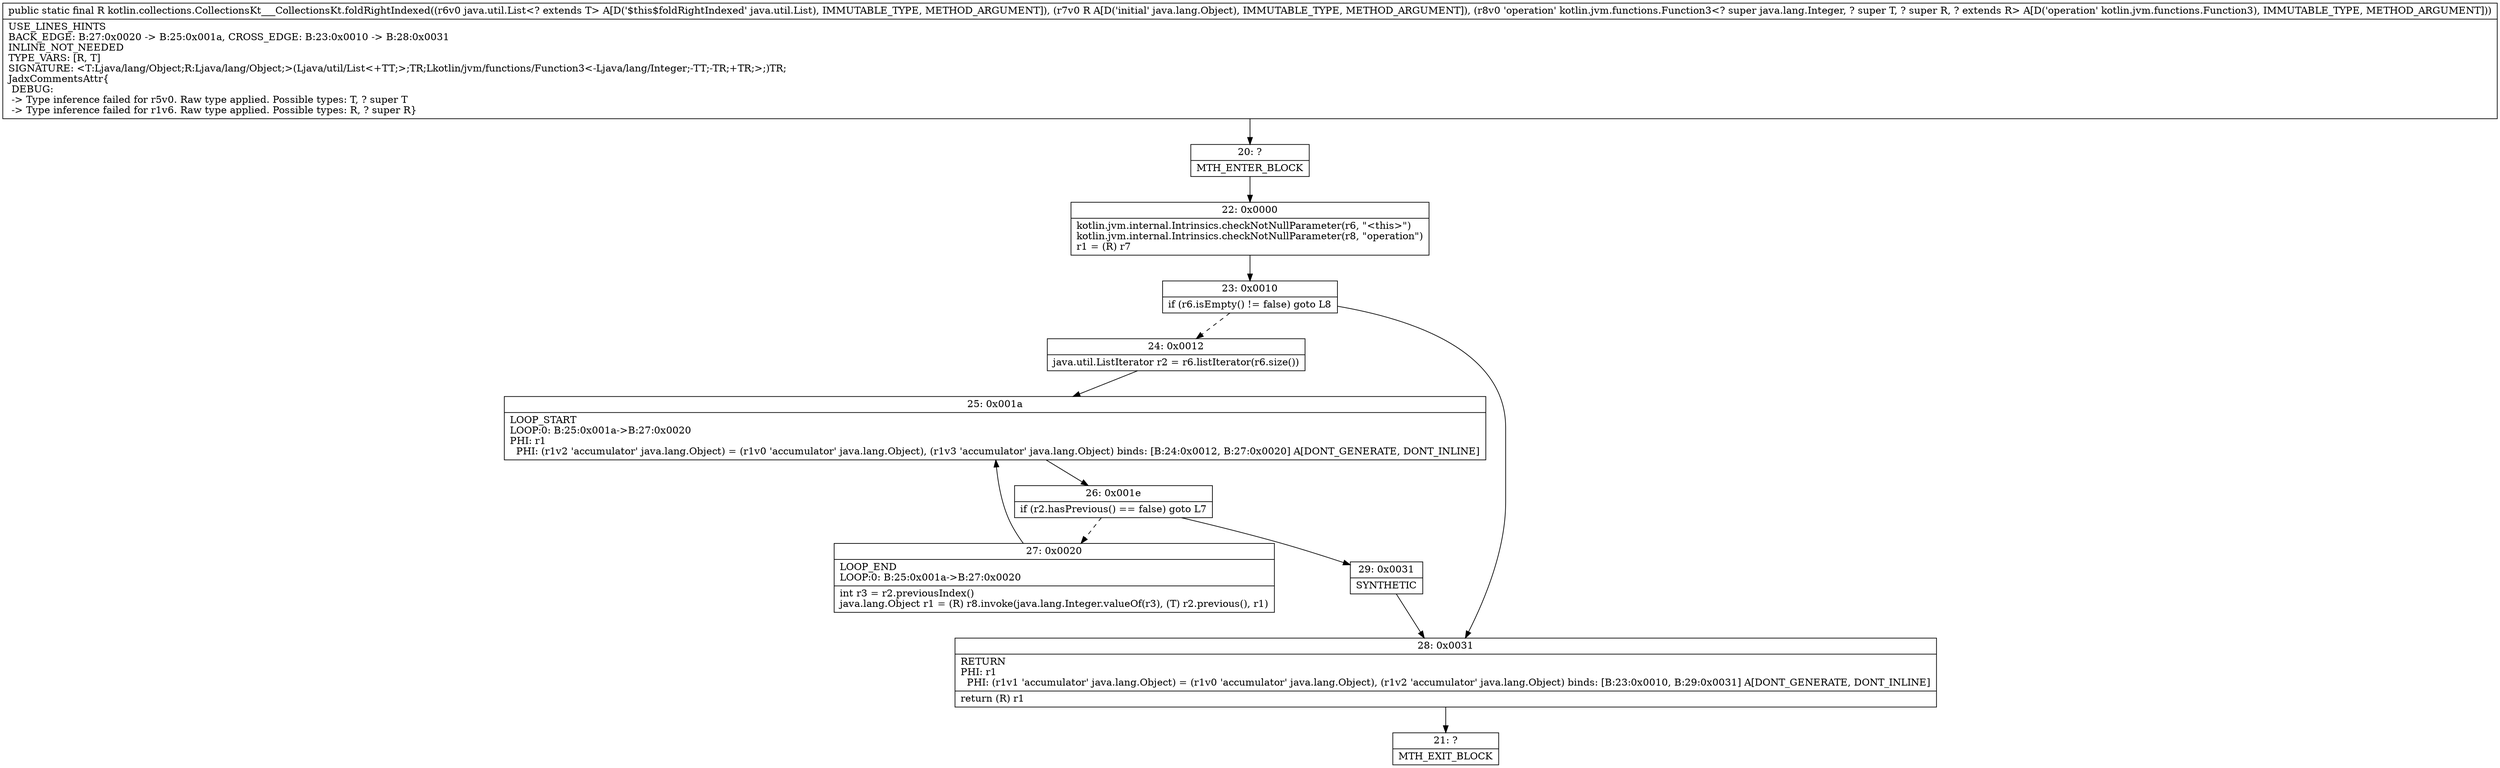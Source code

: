 digraph "CFG forkotlin.collections.CollectionsKt___CollectionsKt.foldRightIndexed(Ljava\/util\/List;Ljava\/lang\/Object;Lkotlin\/jvm\/functions\/Function3;)Ljava\/lang\/Object;" {
Node_20 [shape=record,label="{20\:\ ?|MTH_ENTER_BLOCK\l}"];
Node_22 [shape=record,label="{22\:\ 0x0000|kotlin.jvm.internal.Intrinsics.checkNotNullParameter(r6, \"\<this\>\")\lkotlin.jvm.internal.Intrinsics.checkNotNullParameter(r8, \"operation\")\lr1 = (R) r7\l}"];
Node_23 [shape=record,label="{23\:\ 0x0010|if (r6.isEmpty() != false) goto L8\l}"];
Node_24 [shape=record,label="{24\:\ 0x0012|java.util.ListIterator r2 = r6.listIterator(r6.size())\l}"];
Node_25 [shape=record,label="{25\:\ 0x001a|LOOP_START\lLOOP:0: B:25:0x001a\-\>B:27:0x0020\lPHI: r1 \l  PHI: (r1v2 'accumulator' java.lang.Object) = (r1v0 'accumulator' java.lang.Object), (r1v3 'accumulator' java.lang.Object) binds: [B:24:0x0012, B:27:0x0020] A[DONT_GENERATE, DONT_INLINE]\l}"];
Node_26 [shape=record,label="{26\:\ 0x001e|if (r2.hasPrevious() == false) goto L7\l}"];
Node_27 [shape=record,label="{27\:\ 0x0020|LOOP_END\lLOOP:0: B:25:0x001a\-\>B:27:0x0020\l|int r3 = r2.previousIndex()\ljava.lang.Object r1 = (R) r8.invoke(java.lang.Integer.valueOf(r3), (T) r2.previous(), r1)\l}"];
Node_29 [shape=record,label="{29\:\ 0x0031|SYNTHETIC\l}"];
Node_28 [shape=record,label="{28\:\ 0x0031|RETURN\lPHI: r1 \l  PHI: (r1v1 'accumulator' java.lang.Object) = (r1v0 'accumulator' java.lang.Object), (r1v2 'accumulator' java.lang.Object) binds: [B:23:0x0010, B:29:0x0031] A[DONT_GENERATE, DONT_INLINE]\l|return (R) r1\l}"];
Node_21 [shape=record,label="{21\:\ ?|MTH_EXIT_BLOCK\l}"];
MethodNode[shape=record,label="{public static final R kotlin.collections.CollectionsKt___CollectionsKt.foldRightIndexed((r6v0 java.util.List\<? extends T\> A[D('$this$foldRightIndexed' java.util.List), IMMUTABLE_TYPE, METHOD_ARGUMENT]), (r7v0 R A[D('initial' java.lang.Object), IMMUTABLE_TYPE, METHOD_ARGUMENT]), (r8v0 'operation' kotlin.jvm.functions.Function3\<? super java.lang.Integer, ? super T, ? super R, ? extends R\> A[D('operation' kotlin.jvm.functions.Function3), IMMUTABLE_TYPE, METHOD_ARGUMENT]))  | USE_LINES_HINTS\lBACK_EDGE: B:27:0x0020 \-\> B:25:0x001a, CROSS_EDGE: B:23:0x0010 \-\> B:28:0x0031\lINLINE_NOT_NEEDED\lTYPE_VARS: [R, T]\lSIGNATURE: \<T:Ljava\/lang\/Object;R:Ljava\/lang\/Object;\>(Ljava\/util\/List\<+TT;\>;TR;Lkotlin\/jvm\/functions\/Function3\<\-Ljava\/lang\/Integer;\-TT;\-TR;+TR;\>;)TR;\lJadxCommentsAttr\{\l DEBUG: \l \-\> Type inference failed for r5v0. Raw type applied. Possible types: T, ? super T\l \-\> Type inference failed for r1v6. Raw type applied. Possible types: R, ? super R\}\l}"];
MethodNode -> Node_20;Node_20 -> Node_22;
Node_22 -> Node_23;
Node_23 -> Node_24[style=dashed];
Node_23 -> Node_28;
Node_24 -> Node_25;
Node_25 -> Node_26;
Node_26 -> Node_27[style=dashed];
Node_26 -> Node_29;
Node_27 -> Node_25;
Node_29 -> Node_28;
Node_28 -> Node_21;
}

